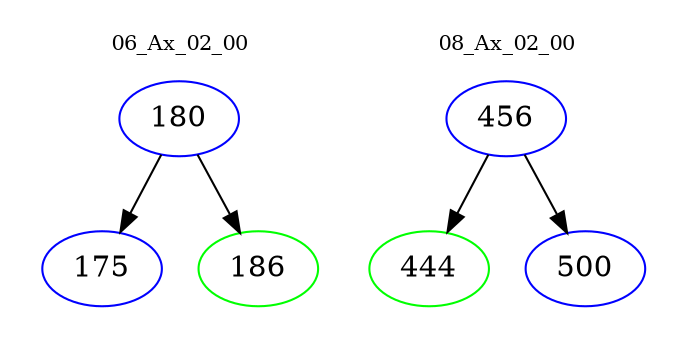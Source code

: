 digraph{
subgraph cluster_0 {
color = white
label = "06_Ax_02_00";
fontsize=10;
T0_180 [label="180", color="blue"]
T0_180 -> T0_175 [color="black"]
T0_175 [label="175", color="blue"]
T0_180 -> T0_186 [color="black"]
T0_186 [label="186", color="green"]
}
subgraph cluster_1 {
color = white
label = "08_Ax_02_00";
fontsize=10;
T1_456 [label="456", color="blue"]
T1_456 -> T1_444 [color="black"]
T1_444 [label="444", color="green"]
T1_456 -> T1_500 [color="black"]
T1_500 [label="500", color="blue"]
}
}
